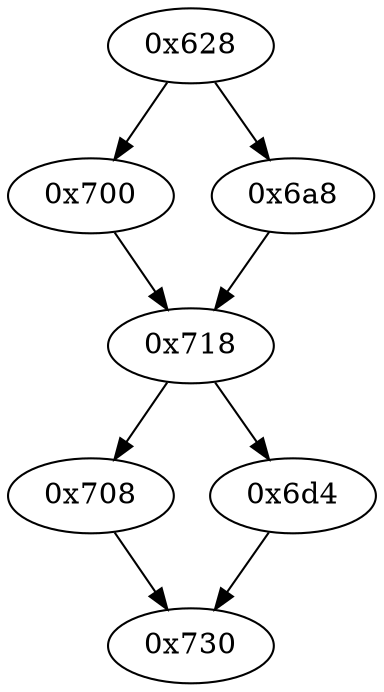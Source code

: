 strict digraph "" {
	graph ["edge"="{}",
		file="/Users/mark/Documents/deobfus-2019-ccs/ALL-CFG/small-programs/1b-1-1-2-2-gt127_eq63-0-0-0/1576_recovered.dot",
		"graph"="{u'file': u'/Users/mark/Documents/deobfus-2019-ccs/ALL-CFG/small-programs/1b-1-1-2-2-gt127_eq63-0-0-0/1576_recovered.dot'}",
		"node"="{u'opcode': u''}"
	];
	"0x700"	 [opcode="[u'mov', u'b']"];
	"0x718"	 [opcode="[u'ldr', u'ldr', u'ldr', u'cmp', u'mov', u'b']"];
	"0x700" -> "0x718";
	"0x708"	 [opcode="[u'mov']"];
	"0x718" -> "0x708";
	"0x6d4"	 [opcode="[u'mov', u'b']"];
	"0x718" -> "0x6d4";
	"0x730"	 [opcode="[u'ldr', u'cmp', u'mov', u'sub', u'pop']"];
	"0x708" -> "0x730";
	"0x628"	 [opcode="[u'push', u'add', u'sub', u'ldr', u'ldr', u'add', u'ldr', u'ldrb', u'add', u'ldr', u'str', u'ldr', u'ldr', u'ldr', u'add', u'ldr', \
u'add', u'b']"];
	"0x628" -> "0x700";
	"0x6a8"	 [opcode="[u'mov', u'b']"];
	"0x628" -> "0x6a8";
	"0x6d4" -> "0x730";
	"0x6a8" -> "0x718";
}
